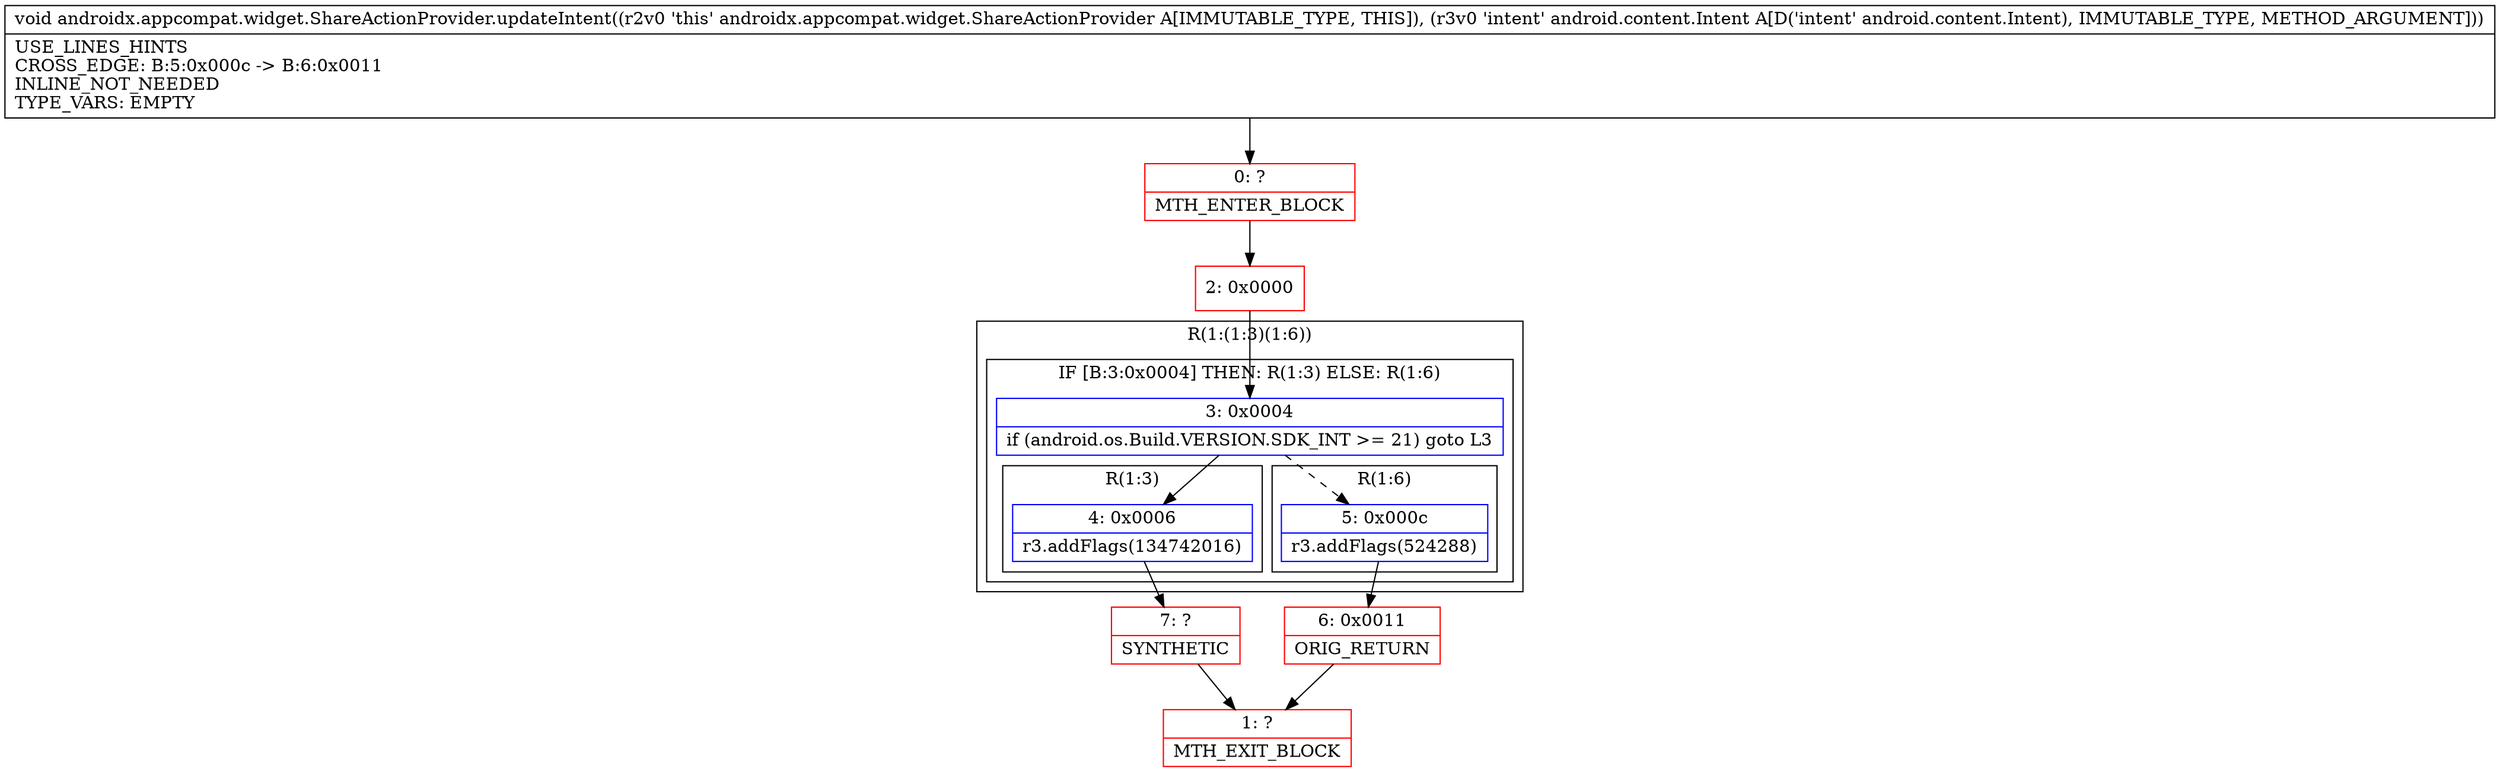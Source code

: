 digraph "CFG forandroidx.appcompat.widget.ShareActionProvider.updateIntent(Landroid\/content\/Intent;)V" {
subgraph cluster_Region_1055731289 {
label = "R(1:(1:3)(1:6))";
node [shape=record,color=blue];
subgraph cluster_IfRegion_1509035888 {
label = "IF [B:3:0x0004] THEN: R(1:3) ELSE: R(1:6)";
node [shape=record,color=blue];
Node_3 [shape=record,label="{3\:\ 0x0004|if (android.os.Build.VERSION.SDK_INT \>= 21) goto L3\l}"];
subgraph cluster_Region_282336642 {
label = "R(1:3)";
node [shape=record,color=blue];
Node_4 [shape=record,label="{4\:\ 0x0006|r3.addFlags(134742016)\l}"];
}
subgraph cluster_Region_491864125 {
label = "R(1:6)";
node [shape=record,color=blue];
Node_5 [shape=record,label="{5\:\ 0x000c|r3.addFlags(524288)\l}"];
}
}
}
Node_0 [shape=record,color=red,label="{0\:\ ?|MTH_ENTER_BLOCK\l}"];
Node_2 [shape=record,color=red,label="{2\:\ 0x0000}"];
Node_7 [shape=record,color=red,label="{7\:\ ?|SYNTHETIC\l}"];
Node_1 [shape=record,color=red,label="{1\:\ ?|MTH_EXIT_BLOCK\l}"];
Node_6 [shape=record,color=red,label="{6\:\ 0x0011|ORIG_RETURN\l}"];
MethodNode[shape=record,label="{void androidx.appcompat.widget.ShareActionProvider.updateIntent((r2v0 'this' androidx.appcompat.widget.ShareActionProvider A[IMMUTABLE_TYPE, THIS]), (r3v0 'intent' android.content.Intent A[D('intent' android.content.Intent), IMMUTABLE_TYPE, METHOD_ARGUMENT]))  | USE_LINES_HINTS\lCROSS_EDGE: B:5:0x000c \-\> B:6:0x0011\lINLINE_NOT_NEEDED\lTYPE_VARS: EMPTY\l}"];
MethodNode -> Node_0;Node_3 -> Node_4;
Node_3 -> Node_5[style=dashed];
Node_4 -> Node_7;
Node_5 -> Node_6;
Node_0 -> Node_2;
Node_2 -> Node_3;
Node_7 -> Node_1;
Node_6 -> Node_1;
}

